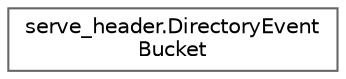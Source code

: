 digraph "Graphical Class Hierarchy"
{
 // LATEX_PDF_SIZE
  bgcolor="transparent";
  edge [fontname=Helvetica,fontsize=10,labelfontname=Helvetica,labelfontsize=10];
  node [fontname=Helvetica,fontsize=10,shape=box,height=0.2,width=0.4];
  rankdir="LR";
  Node0 [id="Node000000",label="serve_header.DirectoryEvent\lBucket",height=0.2,width=0.4,color="grey40", fillcolor="white", style="filled",URL="$classserve__header_1_1_directory_event_bucket.html",tooltip=" "];
}
